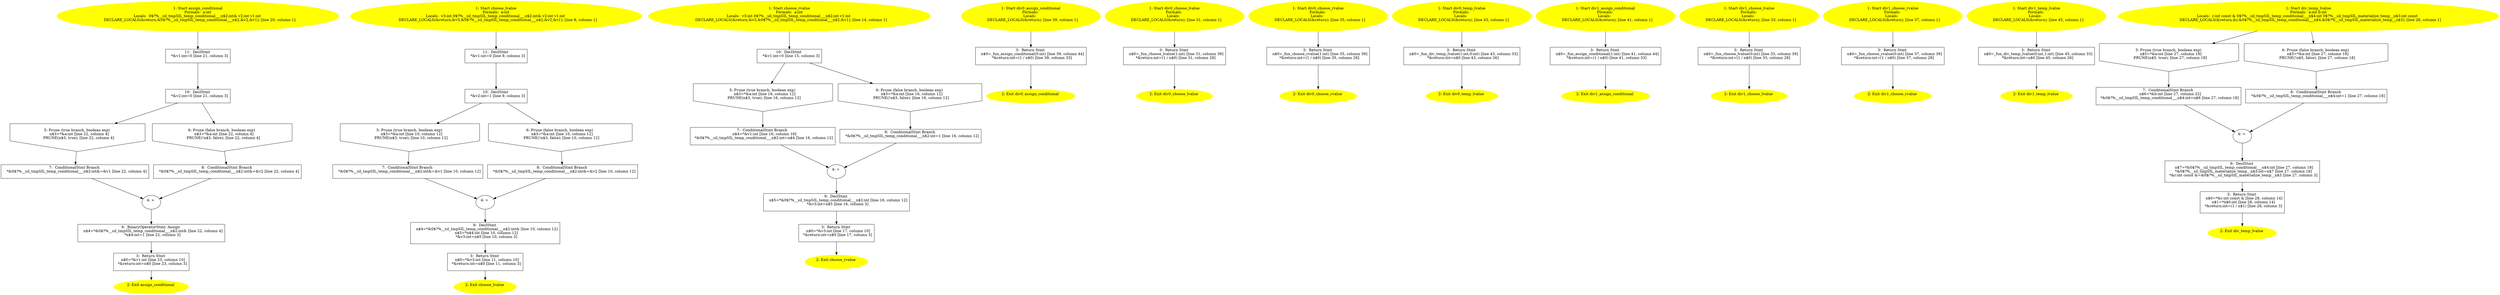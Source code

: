 /* @generated */
digraph cfg {
"assign_conditional#6602154438630029026.d4adbdaf8d08f61e93de4faf3d45d8ab_1" [label="1: Start assign_conditional\nFormals:  a:int\nLocals:  0$?%__sil_tmpSIL_temp_conditional___n$2:int& v2:int v1:int \n   DECLARE_LOCALS(&return,&0$?%__sil_tmpSIL_temp_conditional___n$2,&v2,&v1); [line 20, column 1]\n " color=yellow style=filled]
	

	 "assign_conditional#6602154438630029026.d4adbdaf8d08f61e93de4faf3d45d8ab_1" -> "assign_conditional#6602154438630029026.d4adbdaf8d08f61e93de4faf3d45d8ab_11" ;
"assign_conditional#6602154438630029026.d4adbdaf8d08f61e93de4faf3d45d8ab_2" [label="2: Exit assign_conditional \n  " color=yellow style=filled]
	

"assign_conditional#6602154438630029026.d4adbdaf8d08f61e93de4faf3d45d8ab_3" [label="3:  Return Stmt \n   n$0=*&v1:int [line 23, column 10]\n  *&return:int=n$0 [line 23, column 3]\n " shape="box"]
	

	 "assign_conditional#6602154438630029026.d4adbdaf8d08f61e93de4faf3d45d8ab_3" -> "assign_conditional#6602154438630029026.d4adbdaf8d08f61e93de4faf3d45d8ab_2" ;
"assign_conditional#6602154438630029026.d4adbdaf8d08f61e93de4faf3d45d8ab_4" [label="4: + \n  " ]
	

	 "assign_conditional#6602154438630029026.d4adbdaf8d08f61e93de4faf3d45d8ab_4" -> "assign_conditional#6602154438630029026.d4adbdaf8d08f61e93de4faf3d45d8ab_9" ;
"assign_conditional#6602154438630029026.d4adbdaf8d08f61e93de4faf3d45d8ab_5" [label="5: Prune (true branch, boolean exp) \n   n$3=*&a:int [line 22, column 4]\n  PRUNE(n$3, true); [line 22, column 4]\n " shape="invhouse"]
	

	 "assign_conditional#6602154438630029026.d4adbdaf8d08f61e93de4faf3d45d8ab_5" -> "assign_conditional#6602154438630029026.d4adbdaf8d08f61e93de4faf3d45d8ab_7" ;
"assign_conditional#6602154438630029026.d4adbdaf8d08f61e93de4faf3d45d8ab_6" [label="6: Prune (false branch, boolean exp) \n   n$3=*&a:int [line 22, column 4]\n  PRUNE(!n$3, false); [line 22, column 4]\n " shape="invhouse"]
	

	 "assign_conditional#6602154438630029026.d4adbdaf8d08f61e93de4faf3d45d8ab_6" -> "assign_conditional#6602154438630029026.d4adbdaf8d08f61e93de4faf3d45d8ab_8" ;
"assign_conditional#6602154438630029026.d4adbdaf8d08f61e93de4faf3d45d8ab_7" [label="7:  ConditionalStmt Branch \n   *&0$?%__sil_tmpSIL_temp_conditional___n$2:int&=&v1 [line 22, column 4]\n " shape="box"]
	

	 "assign_conditional#6602154438630029026.d4adbdaf8d08f61e93de4faf3d45d8ab_7" -> "assign_conditional#6602154438630029026.d4adbdaf8d08f61e93de4faf3d45d8ab_4" ;
"assign_conditional#6602154438630029026.d4adbdaf8d08f61e93de4faf3d45d8ab_8" [label="8:  ConditionalStmt Branch \n   *&0$?%__sil_tmpSIL_temp_conditional___n$2:int&=&v2 [line 22, column 4]\n " shape="box"]
	

	 "assign_conditional#6602154438630029026.d4adbdaf8d08f61e93de4faf3d45d8ab_8" -> "assign_conditional#6602154438630029026.d4adbdaf8d08f61e93de4faf3d45d8ab_4" ;
"assign_conditional#6602154438630029026.d4adbdaf8d08f61e93de4faf3d45d8ab_9" [label="9:  BinaryOperatorStmt: Assign \n   n$4=*&0$?%__sil_tmpSIL_temp_conditional___n$2:int& [line 22, column 4]\n  *n$4:int=1 [line 22, column 3]\n " shape="box"]
	

	 "assign_conditional#6602154438630029026.d4adbdaf8d08f61e93de4faf3d45d8ab_9" -> "assign_conditional#6602154438630029026.d4adbdaf8d08f61e93de4faf3d45d8ab_3" ;
"assign_conditional#6602154438630029026.d4adbdaf8d08f61e93de4faf3d45d8ab_10" [label="10:  DeclStmt \n   *&v2:int=0 [line 21, column 3]\n " shape="box"]
	

	 "assign_conditional#6602154438630029026.d4adbdaf8d08f61e93de4faf3d45d8ab_10" -> "assign_conditional#6602154438630029026.d4adbdaf8d08f61e93de4faf3d45d8ab_5" ;
	 "assign_conditional#6602154438630029026.d4adbdaf8d08f61e93de4faf3d45d8ab_10" -> "assign_conditional#6602154438630029026.d4adbdaf8d08f61e93de4faf3d45d8ab_6" ;
"assign_conditional#6602154438630029026.d4adbdaf8d08f61e93de4faf3d45d8ab_11" [label="11:  DeclStmt \n   *&v1:int=0 [line 21, column 3]\n " shape="box"]
	

	 "assign_conditional#6602154438630029026.d4adbdaf8d08f61e93de4faf3d45d8ab_11" -> "assign_conditional#6602154438630029026.d4adbdaf8d08f61e93de4faf3d45d8ab_10" ;
"choose_lvalue#6868643882447178722.7e0e06006a6e1baaef3aab18bce2b8d2_1" [label="1: Start choose_lvalue\nFormals:  a:int\nLocals:  v3:int 0$?%__sil_tmpSIL_temp_conditional___n$2:int& v2:int v1:int \n   DECLARE_LOCALS(&return,&v3,&0$?%__sil_tmpSIL_temp_conditional___n$2,&v2,&v1); [line 8, column 1]\n " color=yellow style=filled]
	

	 "choose_lvalue#6868643882447178722.7e0e06006a6e1baaef3aab18bce2b8d2_1" -> "choose_lvalue#6868643882447178722.7e0e06006a6e1baaef3aab18bce2b8d2_11" ;
"choose_lvalue#6868643882447178722.7e0e06006a6e1baaef3aab18bce2b8d2_2" [label="2: Exit choose_lvalue \n  " color=yellow style=filled]
	

"choose_lvalue#6868643882447178722.7e0e06006a6e1baaef3aab18bce2b8d2_3" [label="3:  Return Stmt \n   n$0=*&v3:int [line 11, column 10]\n  *&return:int=n$0 [line 11, column 3]\n " shape="box"]
	

	 "choose_lvalue#6868643882447178722.7e0e06006a6e1baaef3aab18bce2b8d2_3" -> "choose_lvalue#6868643882447178722.7e0e06006a6e1baaef3aab18bce2b8d2_2" ;
"choose_lvalue#6868643882447178722.7e0e06006a6e1baaef3aab18bce2b8d2_4" [label="4: + \n  " ]
	

	 "choose_lvalue#6868643882447178722.7e0e06006a6e1baaef3aab18bce2b8d2_4" -> "choose_lvalue#6868643882447178722.7e0e06006a6e1baaef3aab18bce2b8d2_9" ;
"choose_lvalue#6868643882447178722.7e0e06006a6e1baaef3aab18bce2b8d2_5" [label="5: Prune (true branch, boolean exp) \n   n$3=*&a:int [line 10, column 12]\n  PRUNE(n$3, true); [line 10, column 12]\n " shape="invhouse"]
	

	 "choose_lvalue#6868643882447178722.7e0e06006a6e1baaef3aab18bce2b8d2_5" -> "choose_lvalue#6868643882447178722.7e0e06006a6e1baaef3aab18bce2b8d2_7" ;
"choose_lvalue#6868643882447178722.7e0e06006a6e1baaef3aab18bce2b8d2_6" [label="6: Prune (false branch, boolean exp) \n   n$3=*&a:int [line 10, column 12]\n  PRUNE(!n$3, false); [line 10, column 12]\n " shape="invhouse"]
	

	 "choose_lvalue#6868643882447178722.7e0e06006a6e1baaef3aab18bce2b8d2_6" -> "choose_lvalue#6868643882447178722.7e0e06006a6e1baaef3aab18bce2b8d2_8" ;
"choose_lvalue#6868643882447178722.7e0e06006a6e1baaef3aab18bce2b8d2_7" [label="7:  ConditionalStmt Branch \n   *&0$?%__sil_tmpSIL_temp_conditional___n$2:int&=&v1 [line 10, column 12]\n " shape="box"]
	

	 "choose_lvalue#6868643882447178722.7e0e06006a6e1baaef3aab18bce2b8d2_7" -> "choose_lvalue#6868643882447178722.7e0e06006a6e1baaef3aab18bce2b8d2_4" ;
"choose_lvalue#6868643882447178722.7e0e06006a6e1baaef3aab18bce2b8d2_8" [label="8:  ConditionalStmt Branch \n   *&0$?%__sil_tmpSIL_temp_conditional___n$2:int&=&v2 [line 10, column 12]\n " shape="box"]
	

	 "choose_lvalue#6868643882447178722.7e0e06006a6e1baaef3aab18bce2b8d2_8" -> "choose_lvalue#6868643882447178722.7e0e06006a6e1baaef3aab18bce2b8d2_4" ;
"choose_lvalue#6868643882447178722.7e0e06006a6e1baaef3aab18bce2b8d2_9" [label="9:  DeclStmt \n   n$4=*&0$?%__sil_tmpSIL_temp_conditional___n$2:int& [line 10, column 12]\n  n$5=*n$4:int [line 10, column 12]\n  *&v3:int=n$5 [line 10, column 3]\n " shape="box"]
	

	 "choose_lvalue#6868643882447178722.7e0e06006a6e1baaef3aab18bce2b8d2_9" -> "choose_lvalue#6868643882447178722.7e0e06006a6e1baaef3aab18bce2b8d2_3" ;
"choose_lvalue#6868643882447178722.7e0e06006a6e1baaef3aab18bce2b8d2_10" [label="10:  DeclStmt \n   *&v2:int=1 [line 9, column 3]\n " shape="box"]
	

	 "choose_lvalue#6868643882447178722.7e0e06006a6e1baaef3aab18bce2b8d2_10" -> "choose_lvalue#6868643882447178722.7e0e06006a6e1baaef3aab18bce2b8d2_5" ;
	 "choose_lvalue#6868643882447178722.7e0e06006a6e1baaef3aab18bce2b8d2_10" -> "choose_lvalue#6868643882447178722.7e0e06006a6e1baaef3aab18bce2b8d2_6" ;
"choose_lvalue#6868643882447178722.7e0e06006a6e1baaef3aab18bce2b8d2_11" [label="11:  DeclStmt \n   *&v1:int=0 [line 9, column 3]\n " shape="box"]
	

	 "choose_lvalue#6868643882447178722.7e0e06006a6e1baaef3aab18bce2b8d2_11" -> "choose_lvalue#6868643882447178722.7e0e06006a6e1baaef3aab18bce2b8d2_10" ;
"choose_rvalue#5692558402038768020.7de6e1902b5c331a5715ba3f0f51e47e_1" [label="1: Start choose_rvalue\nFormals:  a:int\nLocals:  v3:int 0$?%__sil_tmpSIL_temp_conditional___n$2:int v1:int \n   DECLARE_LOCALS(&return,&v3,&0$?%__sil_tmpSIL_temp_conditional___n$2,&v1); [line 14, column 1]\n " color=yellow style=filled]
	

	 "choose_rvalue#5692558402038768020.7de6e1902b5c331a5715ba3f0f51e47e_1" -> "choose_rvalue#5692558402038768020.7de6e1902b5c331a5715ba3f0f51e47e_10" ;
"choose_rvalue#5692558402038768020.7de6e1902b5c331a5715ba3f0f51e47e_2" [label="2: Exit choose_rvalue \n  " color=yellow style=filled]
	

"choose_rvalue#5692558402038768020.7de6e1902b5c331a5715ba3f0f51e47e_3" [label="3:  Return Stmt \n   n$0=*&v3:int [line 17, column 10]\n  *&return:int=n$0 [line 17, column 3]\n " shape="box"]
	

	 "choose_rvalue#5692558402038768020.7de6e1902b5c331a5715ba3f0f51e47e_3" -> "choose_rvalue#5692558402038768020.7de6e1902b5c331a5715ba3f0f51e47e_2" ;
"choose_rvalue#5692558402038768020.7de6e1902b5c331a5715ba3f0f51e47e_4" [label="4: + \n  " ]
	

	 "choose_rvalue#5692558402038768020.7de6e1902b5c331a5715ba3f0f51e47e_4" -> "choose_rvalue#5692558402038768020.7de6e1902b5c331a5715ba3f0f51e47e_9" ;
"choose_rvalue#5692558402038768020.7de6e1902b5c331a5715ba3f0f51e47e_5" [label="5: Prune (true branch, boolean exp) \n   n$3=*&a:int [line 16, column 12]\n  PRUNE(n$3, true); [line 16, column 12]\n " shape="invhouse"]
	

	 "choose_rvalue#5692558402038768020.7de6e1902b5c331a5715ba3f0f51e47e_5" -> "choose_rvalue#5692558402038768020.7de6e1902b5c331a5715ba3f0f51e47e_7" ;
"choose_rvalue#5692558402038768020.7de6e1902b5c331a5715ba3f0f51e47e_6" [label="6: Prune (false branch, boolean exp) \n   n$3=*&a:int [line 16, column 12]\n  PRUNE(!n$3, false); [line 16, column 12]\n " shape="invhouse"]
	

	 "choose_rvalue#5692558402038768020.7de6e1902b5c331a5715ba3f0f51e47e_6" -> "choose_rvalue#5692558402038768020.7de6e1902b5c331a5715ba3f0f51e47e_8" ;
"choose_rvalue#5692558402038768020.7de6e1902b5c331a5715ba3f0f51e47e_7" [label="7:  ConditionalStmt Branch \n   n$4=*&v1:int [line 16, column 16]\n  *&0$?%__sil_tmpSIL_temp_conditional___n$2:int=n$4 [line 16, column 12]\n " shape="box"]
	

	 "choose_rvalue#5692558402038768020.7de6e1902b5c331a5715ba3f0f51e47e_7" -> "choose_rvalue#5692558402038768020.7de6e1902b5c331a5715ba3f0f51e47e_4" ;
"choose_rvalue#5692558402038768020.7de6e1902b5c331a5715ba3f0f51e47e_8" [label="8:  ConditionalStmt Branch \n   *&0$?%__sil_tmpSIL_temp_conditional___n$2:int=1 [line 16, column 12]\n " shape="box"]
	

	 "choose_rvalue#5692558402038768020.7de6e1902b5c331a5715ba3f0f51e47e_8" -> "choose_rvalue#5692558402038768020.7de6e1902b5c331a5715ba3f0f51e47e_4" ;
"choose_rvalue#5692558402038768020.7de6e1902b5c331a5715ba3f0f51e47e_9" [label="9:  DeclStmt \n   n$5=*&0$?%__sil_tmpSIL_temp_conditional___n$2:int [line 16, column 12]\n  *&v3:int=n$5 [line 16, column 3]\n " shape="box"]
	

	 "choose_rvalue#5692558402038768020.7de6e1902b5c331a5715ba3f0f51e47e_9" -> "choose_rvalue#5692558402038768020.7de6e1902b5c331a5715ba3f0f51e47e_3" ;
"choose_rvalue#5692558402038768020.7de6e1902b5c331a5715ba3f0f51e47e_10" [label="10:  DeclStmt \n   *&v1:int=0 [line 15, column 3]\n " shape="box"]
	

	 "choose_rvalue#5692558402038768020.7de6e1902b5c331a5715ba3f0f51e47e_10" -> "choose_rvalue#5692558402038768020.7de6e1902b5c331a5715ba3f0f51e47e_5" ;
	 "choose_rvalue#5692558402038768020.7de6e1902b5c331a5715ba3f0f51e47e_10" -> "choose_rvalue#5692558402038768020.7de6e1902b5c331a5715ba3f0f51e47e_6" ;
"div0_assign_conditional#5107071401315365445.4f3bcdea44343998d43cc1b04e1ee179_1" [label="1: Start div0_assign_conditional\nFormals: \nLocals:  \n   DECLARE_LOCALS(&return); [line 39, column 1]\n " color=yellow style=filled]
	

	 "div0_assign_conditional#5107071401315365445.4f3bcdea44343998d43cc1b04e1ee179_1" -> "div0_assign_conditional#5107071401315365445.4f3bcdea44343998d43cc1b04e1ee179_3" ;
"div0_assign_conditional#5107071401315365445.4f3bcdea44343998d43cc1b04e1ee179_2" [label="2: Exit div0_assign_conditional \n  " color=yellow style=filled]
	

"div0_assign_conditional#5107071401315365445.4f3bcdea44343998d43cc1b04e1ee179_3" [label="3:  Return Stmt \n   n$0=_fun_assign_conditional(0:int) [line 39, column 44]\n  *&return:int=(1 / n$0) [line 39, column 33]\n " shape="box"]
	

	 "div0_assign_conditional#5107071401315365445.4f3bcdea44343998d43cc1b04e1ee179_3" -> "div0_assign_conditional#5107071401315365445.4f3bcdea44343998d43cc1b04e1ee179_2" ;
"div0_choose_lvalue#13889289797749672490.33434dbd9bc43b011249899260680670_1" [label="1: Start div0_choose_lvalue\nFormals: \nLocals:  \n   DECLARE_LOCALS(&return); [line 31, column 1]\n " color=yellow style=filled]
	

	 "div0_choose_lvalue#13889289797749672490.33434dbd9bc43b011249899260680670_1" -> "div0_choose_lvalue#13889289797749672490.33434dbd9bc43b011249899260680670_3" ;
"div0_choose_lvalue#13889289797749672490.33434dbd9bc43b011249899260680670_2" [label="2: Exit div0_choose_lvalue \n  " color=yellow style=filled]
	

"div0_choose_lvalue#13889289797749672490.33434dbd9bc43b011249899260680670_3" [label="3:  Return Stmt \n   n$0=_fun_choose_lvalue(1:int) [line 31, column 39]\n  *&return:int=(1 / n$0) [line 31, column 28]\n " shape="box"]
	

	 "div0_choose_lvalue#13889289797749672490.33434dbd9bc43b011249899260680670_3" -> "div0_choose_lvalue#13889289797749672490.33434dbd9bc43b011249899260680670_2" ;
"div0_choose_rvalue#5985399689822936660.67f1213862b68d51bd848ce28d6859ec_1" [label="1: Start div0_choose_rvalue\nFormals: \nLocals:  \n   DECLARE_LOCALS(&return); [line 35, column 1]\n " color=yellow style=filled]
	

	 "div0_choose_rvalue#5985399689822936660.67f1213862b68d51bd848ce28d6859ec_1" -> "div0_choose_rvalue#5985399689822936660.67f1213862b68d51bd848ce28d6859ec_3" ;
"div0_choose_rvalue#5985399689822936660.67f1213862b68d51bd848ce28d6859ec_2" [label="2: Exit div0_choose_rvalue \n  " color=yellow style=filled]
	

"div0_choose_rvalue#5985399689822936660.67f1213862b68d51bd848ce28d6859ec_3" [label="3:  Return Stmt \n   n$0=_fun_choose_rvalue(1:int) [line 35, column 39]\n  *&return:int=(1 / n$0) [line 35, column 28]\n " shape="box"]
	

	 "div0_choose_rvalue#5985399689822936660.67f1213862b68d51bd848ce28d6859ec_3" -> "div0_choose_rvalue#5985399689822936660.67f1213862b68d51bd848ce28d6859ec_2" ;
"div0_temp_lvalue#4236327814744405863.1539dbb4efb081b38036309be4c65715_1" [label="1: Start div0_temp_lvalue\nFormals: \nLocals:  \n   DECLARE_LOCALS(&return); [line 43, column 1]\n " color=yellow style=filled]
	

	 "div0_temp_lvalue#4236327814744405863.1539dbb4efb081b38036309be4c65715_1" -> "div0_temp_lvalue#4236327814744405863.1539dbb4efb081b38036309be4c65715_3" ;
"div0_temp_lvalue#4236327814744405863.1539dbb4efb081b38036309be4c65715_2" [label="2: Exit div0_temp_lvalue \n  " color=yellow style=filled]
	

"div0_temp_lvalue#4236327814744405863.1539dbb4efb081b38036309be4c65715_3" [label="3:  Return Stmt \n   n$0=_fun_div_temp_lvalue(1:int,0:int) [line 43, column 33]\n  *&return:int=n$0 [line 43, column 26]\n " shape="box"]
	

	 "div0_temp_lvalue#4236327814744405863.1539dbb4efb081b38036309be4c65715_3" -> "div0_temp_lvalue#4236327814744405863.1539dbb4efb081b38036309be4c65715_2" ;
"div1_assign_conditional#703756229606178162.2f3187315131c9e8e31a0380708ebcbb_1" [label="1: Start div1_assign_conditional\nFormals: \nLocals:  \n   DECLARE_LOCALS(&return); [line 41, column 1]\n " color=yellow style=filled]
	

	 "div1_assign_conditional#703756229606178162.2f3187315131c9e8e31a0380708ebcbb_1" -> "div1_assign_conditional#703756229606178162.2f3187315131c9e8e31a0380708ebcbb_3" ;
"div1_assign_conditional#703756229606178162.2f3187315131c9e8e31a0380708ebcbb_2" [label="2: Exit div1_assign_conditional \n  " color=yellow style=filled]
	

"div1_assign_conditional#703756229606178162.2f3187315131c9e8e31a0380708ebcbb_3" [label="3:  Return Stmt \n   n$0=_fun_assign_conditional(1:int) [line 41, column 44]\n  *&return:int=(1 / n$0) [line 41, column 33]\n " shape="box"]
	

	 "div1_assign_conditional#703756229606178162.2f3187315131c9e8e31a0380708ebcbb_3" -> "div1_assign_conditional#703756229606178162.2f3187315131c9e8e31a0380708ebcbb_2" ;
"div1_choose_lvalue#17507024914646798803.f2ba997f0baf8ee3dada0c7b0947cb8d_1" [label="1: Start div1_choose_lvalue\nFormals: \nLocals:  \n   DECLARE_LOCALS(&return); [line 33, column 1]\n " color=yellow style=filled]
	

	 "div1_choose_lvalue#17507024914646798803.f2ba997f0baf8ee3dada0c7b0947cb8d_1" -> "div1_choose_lvalue#17507024914646798803.f2ba997f0baf8ee3dada0c7b0947cb8d_3" ;
"div1_choose_lvalue#17507024914646798803.f2ba997f0baf8ee3dada0c7b0947cb8d_2" [label="2: Exit div1_choose_lvalue \n  " color=yellow style=filled]
	

"div1_choose_lvalue#17507024914646798803.f2ba997f0baf8ee3dada0c7b0947cb8d_3" [label="3:  Return Stmt \n   n$0=_fun_choose_lvalue(0:int) [line 33, column 39]\n  *&return:int=(1 / n$0) [line 33, column 28]\n " shape="box"]
	

	 "div1_choose_lvalue#17507024914646798803.f2ba997f0baf8ee3dada0c7b0947cb8d_3" -> "div1_choose_lvalue#17507024914646798803.f2ba997f0baf8ee3dada0c7b0947cb8d_2" ;
"div1_choose_rvalue#2897979603329583409.ca29e44a33271dfb3905f48a478bcf9c_1" [label="1: Start div1_choose_rvalue\nFormals: \nLocals:  \n   DECLARE_LOCALS(&return); [line 37, column 1]\n " color=yellow style=filled]
	

	 "div1_choose_rvalue#2897979603329583409.ca29e44a33271dfb3905f48a478bcf9c_1" -> "div1_choose_rvalue#2897979603329583409.ca29e44a33271dfb3905f48a478bcf9c_3" ;
"div1_choose_rvalue#2897979603329583409.ca29e44a33271dfb3905f48a478bcf9c_2" [label="2: Exit div1_choose_rvalue \n  " color=yellow style=filled]
	

"div1_choose_rvalue#2897979603329583409.ca29e44a33271dfb3905f48a478bcf9c_3" [label="3:  Return Stmt \n   n$0=_fun_choose_rvalue(0:int) [line 37, column 39]\n  *&return:int=(1 / n$0) [line 37, column 28]\n " shape="box"]
	

	 "div1_choose_rvalue#2897979603329583409.ca29e44a33271dfb3905f48a478bcf9c_3" -> "div1_choose_rvalue#2897979603329583409.ca29e44a33271dfb3905f48a478bcf9c_2" ;
"div1_temp_lvalue#14722162998333319062.760b52102ce508c3244378cf1bf06b6d_1" [label="1: Start div1_temp_lvalue\nFormals: \nLocals:  \n   DECLARE_LOCALS(&return); [line 45, column 1]\n " color=yellow style=filled]
	

	 "div1_temp_lvalue#14722162998333319062.760b52102ce508c3244378cf1bf06b6d_1" -> "div1_temp_lvalue#14722162998333319062.760b52102ce508c3244378cf1bf06b6d_3" ;
"div1_temp_lvalue#14722162998333319062.760b52102ce508c3244378cf1bf06b6d_2" [label="2: Exit div1_temp_lvalue \n  " color=yellow style=filled]
	

"div1_temp_lvalue#14722162998333319062.760b52102ce508c3244378cf1bf06b6d_3" [label="3:  Return Stmt \n   n$0=_fun_div_temp_lvalue(0:int,1:int) [line 45, column 33]\n  *&return:int=n$0 [line 45, column 26]\n " shape="box"]
	

	 "div1_temp_lvalue#14722162998333319062.760b52102ce508c3244378cf1bf06b6d_3" -> "div1_temp_lvalue#14722162998333319062.760b52102ce508c3244378cf1bf06b6d_2" ;
"div_temp_lvalue#2433393879580018854.ddda47c9e217adc2189e8c150a553f53_1" [label="1: Start div_temp_lvalue\nFormals:  a:int b:int\nLocals:  r:int const & 0$?%__sil_tmpSIL_temp_conditional___n$4:int 0$?%__sil_tmpSIL_materialize_temp__n$3:int const  \n   DECLARE_LOCALS(&return,&r,&0$?%__sil_tmpSIL_temp_conditional___n$4,&0$?%__sil_tmpSIL_materialize_temp__n$3); [line 26, column 1]\n " color=yellow style=filled]
	

	 "div_temp_lvalue#2433393879580018854.ddda47c9e217adc2189e8c150a553f53_1" -> "div_temp_lvalue#2433393879580018854.ddda47c9e217adc2189e8c150a553f53_5" ;
	 "div_temp_lvalue#2433393879580018854.ddda47c9e217adc2189e8c150a553f53_1" -> "div_temp_lvalue#2433393879580018854.ddda47c9e217adc2189e8c150a553f53_6" ;
"div_temp_lvalue#2433393879580018854.ddda47c9e217adc2189e8c150a553f53_2" [label="2: Exit div_temp_lvalue \n  " color=yellow style=filled]
	

"div_temp_lvalue#2433393879580018854.ddda47c9e217adc2189e8c150a553f53_3" [label="3:  Return Stmt \n   n$0=*&r:int const & [line 28, column 14]\n  n$1=*n$0:int [line 28, column 14]\n  *&return:int=(1 / n$1) [line 28, column 3]\n " shape="box"]
	

	 "div_temp_lvalue#2433393879580018854.ddda47c9e217adc2189e8c150a553f53_3" -> "div_temp_lvalue#2433393879580018854.ddda47c9e217adc2189e8c150a553f53_2" ;
"div_temp_lvalue#2433393879580018854.ddda47c9e217adc2189e8c150a553f53_4" [label="4: + \n  " ]
	

	 "div_temp_lvalue#2433393879580018854.ddda47c9e217adc2189e8c150a553f53_4" -> "div_temp_lvalue#2433393879580018854.ddda47c9e217adc2189e8c150a553f53_9" ;
"div_temp_lvalue#2433393879580018854.ddda47c9e217adc2189e8c150a553f53_5" [label="5: Prune (true branch, boolean exp) \n   n$5=*&a:int [line 27, column 18]\n  PRUNE(n$5, true); [line 27, column 18]\n " shape="invhouse"]
	

	 "div_temp_lvalue#2433393879580018854.ddda47c9e217adc2189e8c150a553f53_5" -> "div_temp_lvalue#2433393879580018854.ddda47c9e217adc2189e8c150a553f53_7" ;
"div_temp_lvalue#2433393879580018854.ddda47c9e217adc2189e8c150a553f53_6" [label="6: Prune (false branch, boolean exp) \n   n$5=*&a:int [line 27, column 18]\n  PRUNE(!n$5, false); [line 27, column 18]\n " shape="invhouse"]
	

	 "div_temp_lvalue#2433393879580018854.ddda47c9e217adc2189e8c150a553f53_6" -> "div_temp_lvalue#2433393879580018854.ddda47c9e217adc2189e8c150a553f53_8" ;
"div_temp_lvalue#2433393879580018854.ddda47c9e217adc2189e8c150a553f53_7" [label="7:  ConditionalStmt Branch \n   n$6=*&b:int [line 27, column 22]\n  *&0$?%__sil_tmpSIL_temp_conditional___n$4:int=n$6 [line 27, column 18]\n " shape="box"]
	

	 "div_temp_lvalue#2433393879580018854.ddda47c9e217adc2189e8c150a553f53_7" -> "div_temp_lvalue#2433393879580018854.ddda47c9e217adc2189e8c150a553f53_4" ;
"div_temp_lvalue#2433393879580018854.ddda47c9e217adc2189e8c150a553f53_8" [label="8:  ConditionalStmt Branch \n   *&0$?%__sil_tmpSIL_temp_conditional___n$4:int=1 [line 27, column 18]\n " shape="box"]
	

	 "div_temp_lvalue#2433393879580018854.ddda47c9e217adc2189e8c150a553f53_8" -> "div_temp_lvalue#2433393879580018854.ddda47c9e217adc2189e8c150a553f53_4" ;
"div_temp_lvalue#2433393879580018854.ddda47c9e217adc2189e8c150a553f53_9" [label="9:  DeclStmt \n   n$7=*&0$?%__sil_tmpSIL_temp_conditional___n$4:int [line 27, column 18]\n  *&0$?%__sil_tmpSIL_materialize_temp__n$3:int=n$7 [line 27, column 18]\n  *&r:int const &=&0$?%__sil_tmpSIL_materialize_temp__n$3 [line 27, column 3]\n " shape="box"]
	

	 "div_temp_lvalue#2433393879580018854.ddda47c9e217adc2189e8c150a553f53_9" -> "div_temp_lvalue#2433393879580018854.ddda47c9e217adc2189e8c150a553f53_3" ;
}
